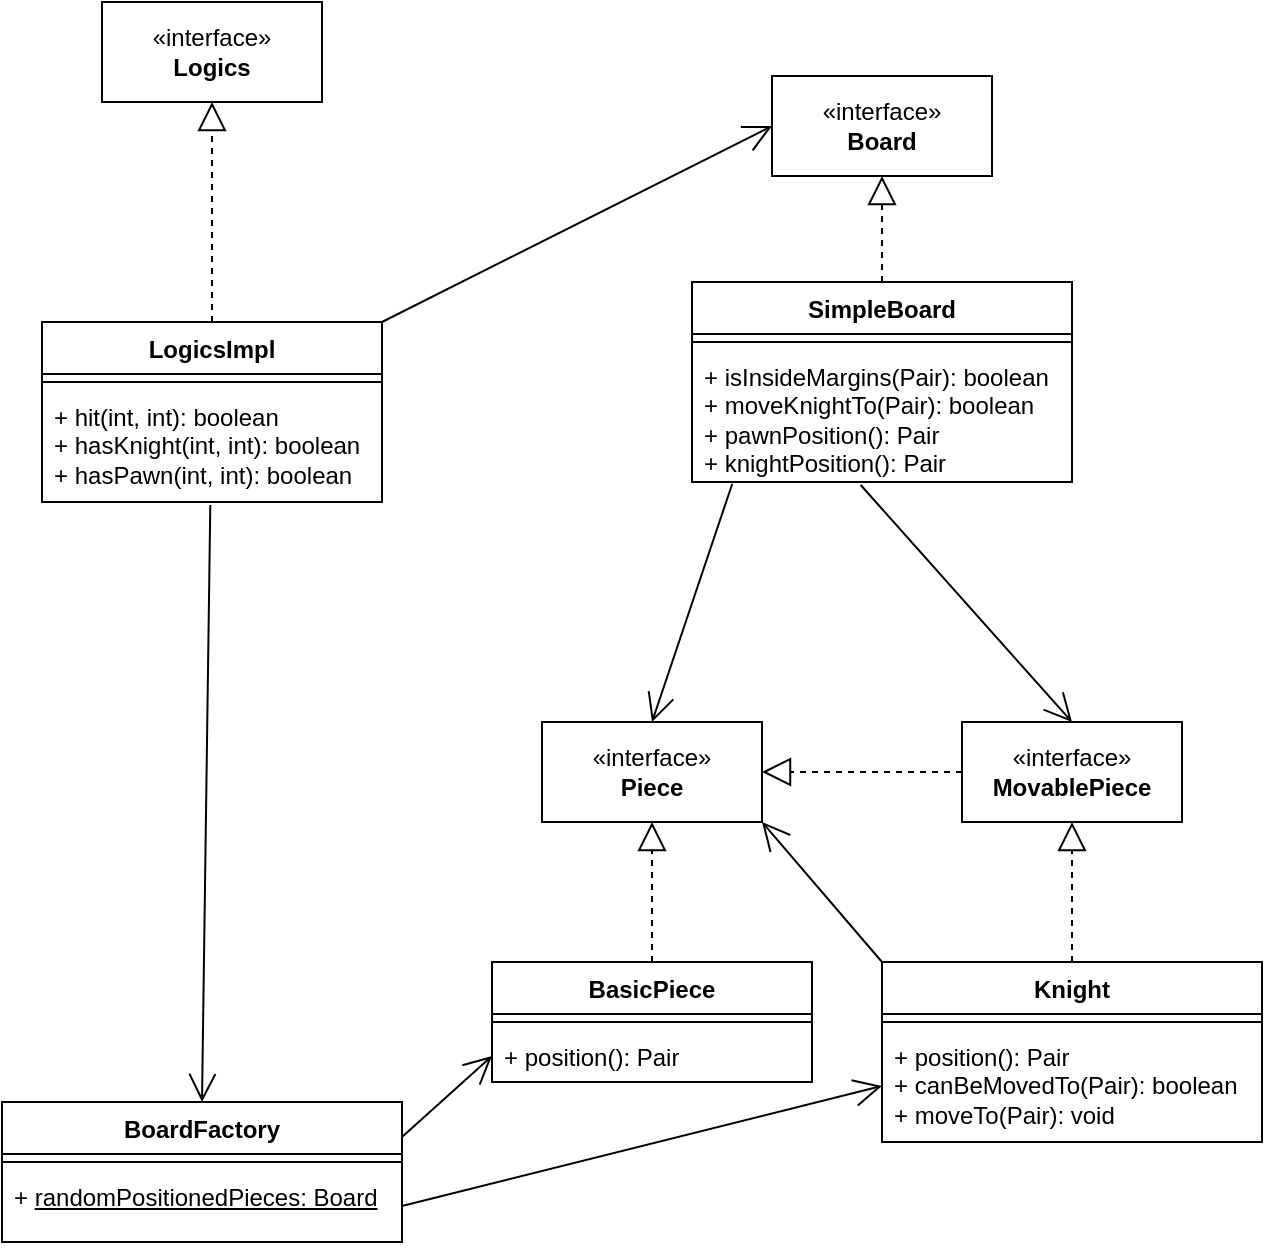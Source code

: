 <mxfile version="23.1.5" type="device">
  <diagram name="Page-1" id="z9Px6dsD0GJ9-1Ujk2zQ">
    <mxGraphModel dx="1095" dy="996" grid="1" gridSize="10" guides="1" tooltips="1" connect="1" arrows="1" fold="1" page="1" pageScale="1" pageWidth="850" pageHeight="1100" math="0" shadow="0">
      <root>
        <mxCell id="0" />
        <mxCell id="1" parent="0" />
        <mxCell id="JBma2EPPExODyvjmDRRB-1" value="«interface»&lt;br&gt;&lt;b&gt;Logics&lt;/b&gt;" style="html=1;whiteSpace=wrap;" parent="1" vertex="1">
          <mxGeometry x="90" y="400" width="110" height="50" as="geometry" />
        </mxCell>
        <mxCell id="JBma2EPPExODyvjmDRRB-2" value="LogicsImpl" style="swimlane;fontStyle=1;align=center;verticalAlign=top;childLayout=stackLayout;horizontal=1;startSize=26;horizontalStack=0;resizeParent=1;resizeParentMax=0;resizeLast=0;collapsible=1;marginBottom=0;whiteSpace=wrap;html=1;" parent="1" vertex="1">
          <mxGeometry x="60" y="560" width="170" height="90" as="geometry" />
        </mxCell>
        <mxCell id="JBma2EPPExODyvjmDRRB-4" value="" style="line;strokeWidth=1;fillColor=none;align=left;verticalAlign=middle;spacingTop=-1;spacingLeft=3;spacingRight=3;rotatable=0;labelPosition=right;points=[];portConstraint=eastwest;strokeColor=inherit;" parent="JBma2EPPExODyvjmDRRB-2" vertex="1">
          <mxGeometry y="26" width="170" height="8" as="geometry" />
        </mxCell>
        <mxCell id="JBma2EPPExODyvjmDRRB-5" value="+ hit(int, int): boolean&lt;br&gt;+ hasKnight(int, int): boolean&lt;br&gt;+ hasPawn(int, int): boolean" style="text;strokeColor=none;fillColor=none;align=left;verticalAlign=top;spacingLeft=4;spacingRight=4;overflow=hidden;rotatable=0;points=[[0,0.5],[1,0.5]];portConstraint=eastwest;whiteSpace=wrap;html=1;" parent="JBma2EPPExODyvjmDRRB-2" vertex="1">
          <mxGeometry y="34" width="170" height="56" as="geometry" />
        </mxCell>
        <mxCell id="JBma2EPPExODyvjmDRRB-6" value="" style="endArrow=block;dashed=1;endFill=0;endSize=12;html=1;rounded=0;exitX=0.5;exitY=0;exitDx=0;exitDy=0;entryX=0.5;entryY=1;entryDx=0;entryDy=0;" parent="1" source="JBma2EPPExODyvjmDRRB-2" target="JBma2EPPExODyvjmDRRB-1" edge="1">
          <mxGeometry width="160" relative="1" as="geometry">
            <mxPoint x="250" y="490" as="sourcePoint" />
            <mxPoint x="410" y="490" as="targetPoint" />
          </mxGeometry>
        </mxCell>
        <mxCell id="JBma2EPPExODyvjmDRRB-7" value="«interface»&lt;br&gt;&lt;b&gt;Board&lt;/b&gt;" style="html=1;whiteSpace=wrap;" parent="1" vertex="1">
          <mxGeometry x="425" y="437" width="110" height="50" as="geometry" />
        </mxCell>
        <mxCell id="JBma2EPPExODyvjmDRRB-8" value="" style="endArrow=open;endFill=1;endSize=12;html=1;rounded=0;exitX=1;exitY=0;exitDx=0;exitDy=0;entryX=0;entryY=0.5;entryDx=0;entryDy=0;" parent="1" source="JBma2EPPExODyvjmDRRB-2" target="JBma2EPPExODyvjmDRRB-7" edge="1">
          <mxGeometry width="160" relative="1" as="geometry">
            <mxPoint x="270" y="540" as="sourcePoint" />
            <mxPoint x="430" y="540" as="targetPoint" />
          </mxGeometry>
        </mxCell>
        <mxCell id="JBma2EPPExODyvjmDRRB-9" value="SimpleBoard" style="swimlane;fontStyle=1;align=center;verticalAlign=top;childLayout=stackLayout;horizontal=1;startSize=26;horizontalStack=0;resizeParent=1;resizeParentMax=0;resizeLast=0;collapsible=1;marginBottom=0;whiteSpace=wrap;html=1;" parent="1" vertex="1">
          <mxGeometry x="385" y="540" width="190" height="100" as="geometry" />
        </mxCell>
        <mxCell id="JBma2EPPExODyvjmDRRB-11" value="" style="line;strokeWidth=1;fillColor=none;align=left;verticalAlign=middle;spacingTop=-1;spacingLeft=3;spacingRight=3;rotatable=0;labelPosition=right;points=[];portConstraint=eastwest;strokeColor=inherit;" parent="JBma2EPPExODyvjmDRRB-9" vertex="1">
          <mxGeometry y="26" width="190" height="8" as="geometry" />
        </mxCell>
        <mxCell id="JBma2EPPExODyvjmDRRB-12" value="+&amp;nbsp;isInsideMargins(Pair): boolean&lt;br&gt;+ moveKnightTo(Pair): boolean&lt;br&gt;+ pawnPosition(): Pair&lt;br&gt;+ knightPosition(): Pair" style="text;strokeColor=none;fillColor=none;align=left;verticalAlign=top;spacingLeft=4;spacingRight=4;overflow=hidden;rotatable=0;points=[[0,0.5],[1,0.5]];portConstraint=eastwest;whiteSpace=wrap;html=1;" parent="JBma2EPPExODyvjmDRRB-9" vertex="1">
          <mxGeometry y="34" width="190" height="66" as="geometry" />
        </mxCell>
        <mxCell id="JBma2EPPExODyvjmDRRB-13" value="" style="endArrow=block;dashed=1;endFill=0;endSize=12;html=1;rounded=0;exitX=0.5;exitY=0;exitDx=0;exitDy=0;entryX=0.5;entryY=1;entryDx=0;entryDy=0;" parent="1" source="JBma2EPPExODyvjmDRRB-9" target="JBma2EPPExODyvjmDRRB-7" edge="1">
          <mxGeometry width="160" relative="1" as="geometry">
            <mxPoint x="424" y="600" as="sourcePoint" />
            <mxPoint x="424" y="520" as="targetPoint" />
          </mxGeometry>
        </mxCell>
        <mxCell id="JBma2EPPExODyvjmDRRB-14" value="«interface»&lt;br&gt;&lt;b&gt;Piece&lt;/b&gt;" style="html=1;whiteSpace=wrap;" parent="1" vertex="1">
          <mxGeometry x="310" y="760" width="110" height="50" as="geometry" />
        </mxCell>
        <mxCell id="JBma2EPPExODyvjmDRRB-15" value="«interface»&lt;br&gt;&lt;b&gt;MovablePiece&lt;/b&gt;" style="html=1;whiteSpace=wrap;" parent="1" vertex="1">
          <mxGeometry x="520" y="760" width="110" height="50" as="geometry" />
        </mxCell>
        <mxCell id="JBma2EPPExODyvjmDRRB-16" value="" style="endArrow=open;endFill=1;endSize=12;html=1;rounded=0;exitX=0.106;exitY=1.013;exitDx=0;exitDy=0;entryX=0.5;entryY=0;entryDx=0;entryDy=0;exitPerimeter=0;" parent="1" source="JBma2EPPExODyvjmDRRB-12" target="JBma2EPPExODyvjmDRRB-14" edge="1">
          <mxGeometry width="160" relative="1" as="geometry">
            <mxPoint x="260" y="472" as="sourcePoint" />
            <mxPoint x="435" y="472" as="targetPoint" />
          </mxGeometry>
        </mxCell>
        <mxCell id="JBma2EPPExODyvjmDRRB-17" value="" style="endArrow=open;endFill=1;endSize=12;html=1;rounded=0;exitX=0.444;exitY=1.023;exitDx=0;exitDy=0;entryX=0.5;entryY=0;entryDx=0;entryDy=0;exitPerimeter=0;" parent="1" source="JBma2EPPExODyvjmDRRB-12" target="JBma2EPPExODyvjmDRRB-15" edge="1">
          <mxGeometry width="160" relative="1" as="geometry">
            <mxPoint x="415" y="651" as="sourcePoint" />
            <mxPoint x="375" y="770" as="targetPoint" />
          </mxGeometry>
        </mxCell>
        <mxCell id="JBma2EPPExODyvjmDRRB-19" value="" style="endArrow=block;dashed=1;endFill=0;endSize=12;html=1;rounded=0;exitX=0;exitY=0.5;exitDx=0;exitDy=0;entryX=1;entryY=0.5;entryDx=0;entryDy=0;" parent="1" source="JBma2EPPExODyvjmDRRB-15" target="JBma2EPPExODyvjmDRRB-14" edge="1">
          <mxGeometry width="160" relative="1" as="geometry">
            <mxPoint x="460" y="803" as="sourcePoint" />
            <mxPoint x="460" y="750" as="targetPoint" />
          </mxGeometry>
        </mxCell>
        <mxCell id="JBma2EPPExODyvjmDRRB-20" value="BasicPiece" style="swimlane;fontStyle=1;align=center;verticalAlign=top;childLayout=stackLayout;horizontal=1;startSize=26;horizontalStack=0;resizeParent=1;resizeParentMax=0;resizeLast=0;collapsible=1;marginBottom=0;whiteSpace=wrap;html=1;" parent="1" vertex="1">
          <mxGeometry x="285" y="880" width="160" height="60" as="geometry" />
        </mxCell>
        <mxCell id="JBma2EPPExODyvjmDRRB-22" value="" style="line;strokeWidth=1;fillColor=none;align=left;verticalAlign=middle;spacingTop=-1;spacingLeft=3;spacingRight=3;rotatable=0;labelPosition=right;points=[];portConstraint=eastwest;strokeColor=inherit;" parent="JBma2EPPExODyvjmDRRB-20" vertex="1">
          <mxGeometry y="26" width="160" height="8" as="geometry" />
        </mxCell>
        <mxCell id="JBma2EPPExODyvjmDRRB-23" value="+ position(): Pair" style="text;strokeColor=none;fillColor=none;align=left;verticalAlign=top;spacingLeft=4;spacingRight=4;overflow=hidden;rotatable=0;points=[[0,0.5],[1,0.5]];portConstraint=eastwest;whiteSpace=wrap;html=1;" parent="JBma2EPPExODyvjmDRRB-20" vertex="1">
          <mxGeometry y="34" width="160" height="26" as="geometry" />
        </mxCell>
        <mxCell id="JBma2EPPExODyvjmDRRB-24" value="" style="endArrow=block;dashed=1;endFill=0;endSize=12;html=1;rounded=0;exitX=0.5;exitY=0;exitDx=0;exitDy=0;entryX=0.5;entryY=1;entryDx=0;entryDy=0;" parent="1" source="JBma2EPPExODyvjmDRRB-20" target="JBma2EPPExODyvjmDRRB-14" edge="1">
          <mxGeometry width="160" relative="1" as="geometry">
            <mxPoint x="460" y="810" as="sourcePoint" />
            <mxPoint x="360" y="810" as="targetPoint" />
          </mxGeometry>
        </mxCell>
        <mxCell id="JBma2EPPExODyvjmDRRB-25" value="Knight" style="swimlane;fontStyle=1;align=center;verticalAlign=top;childLayout=stackLayout;horizontal=1;startSize=26;horizontalStack=0;resizeParent=1;resizeParentMax=0;resizeLast=0;collapsible=1;marginBottom=0;whiteSpace=wrap;html=1;" parent="1" vertex="1">
          <mxGeometry x="480" y="880" width="190" height="90" as="geometry" />
        </mxCell>
        <mxCell id="JBma2EPPExODyvjmDRRB-27" value="" style="line;strokeWidth=1;fillColor=none;align=left;verticalAlign=middle;spacingTop=-1;spacingLeft=3;spacingRight=3;rotatable=0;labelPosition=right;points=[];portConstraint=eastwest;strokeColor=inherit;" parent="JBma2EPPExODyvjmDRRB-25" vertex="1">
          <mxGeometry y="26" width="190" height="8" as="geometry" />
        </mxCell>
        <mxCell id="JBma2EPPExODyvjmDRRB-28" value="+ position(): Pair&lt;br&gt;+ canBeMovedTo(Pair): boolean&lt;br&gt;+ moveTo(Pair): void" style="text;strokeColor=none;fillColor=none;align=left;verticalAlign=top;spacingLeft=4;spacingRight=4;overflow=hidden;rotatable=0;points=[[0,0.5],[1,0.5]];portConstraint=eastwest;whiteSpace=wrap;html=1;" parent="JBma2EPPExODyvjmDRRB-25" vertex="1">
          <mxGeometry y="34" width="190" height="56" as="geometry" />
        </mxCell>
        <mxCell id="JBma2EPPExODyvjmDRRB-29" value="" style="endArrow=block;dashed=1;endFill=0;endSize=12;html=1;rounded=0;exitX=0.5;exitY=0;exitDx=0;exitDy=0;entryX=0.5;entryY=1;entryDx=0;entryDy=0;" parent="1" source="JBma2EPPExODyvjmDRRB-25" target="JBma2EPPExODyvjmDRRB-15" edge="1">
          <mxGeometry width="160" relative="1" as="geometry">
            <mxPoint x="530" y="795" as="sourcePoint" />
            <mxPoint x="430" y="795" as="targetPoint" />
          </mxGeometry>
        </mxCell>
        <mxCell id="JBma2EPPExODyvjmDRRB-30" value="" style="endArrow=open;endFill=1;endSize=12;html=1;rounded=0;exitX=0;exitY=0;exitDx=0;exitDy=0;entryX=1;entryY=1;entryDx=0;entryDy=0;" parent="1" source="JBma2EPPExODyvjmDRRB-25" target="JBma2EPPExODyvjmDRRB-14" edge="1">
          <mxGeometry width="160" relative="1" as="geometry">
            <mxPoint x="415" y="651" as="sourcePoint" />
            <mxPoint x="375" y="770" as="targetPoint" />
          </mxGeometry>
        </mxCell>
        <mxCell id="UjabAAjPKB6IhBPcItva-1" value="BoardFactory" style="swimlane;fontStyle=1;align=center;verticalAlign=top;childLayout=stackLayout;horizontal=1;startSize=26;horizontalStack=0;resizeParent=1;resizeParentMax=0;resizeLast=0;collapsible=1;marginBottom=0;whiteSpace=wrap;html=1;" vertex="1" parent="1">
          <mxGeometry x="40" y="950" width="200" height="70" as="geometry" />
        </mxCell>
        <mxCell id="UjabAAjPKB6IhBPcItva-3" value="" style="line;strokeWidth=1;fillColor=none;align=left;verticalAlign=middle;spacingTop=-1;spacingLeft=3;spacingRight=3;rotatable=0;labelPosition=right;points=[];portConstraint=eastwest;strokeColor=inherit;" vertex="1" parent="UjabAAjPKB6IhBPcItva-1">
          <mxGeometry y="26" width="200" height="8" as="geometry" />
        </mxCell>
        <mxCell id="UjabAAjPKB6IhBPcItva-4" value="+&amp;nbsp;&lt;u&gt;randomPositionedPieces: Board&lt;/u&gt;" style="text;strokeColor=none;fillColor=none;align=left;verticalAlign=top;spacingLeft=4;spacingRight=4;overflow=hidden;rotatable=0;points=[[0,0.5],[1,0.5]];portConstraint=eastwest;whiteSpace=wrap;html=1;" vertex="1" parent="UjabAAjPKB6IhBPcItva-1">
          <mxGeometry y="34" width="200" height="36" as="geometry" />
        </mxCell>
        <mxCell id="UjabAAjPKB6IhBPcItva-5" value="" style="endArrow=open;endFill=1;endSize=12;html=1;rounded=0;exitX=0.495;exitY=1.027;exitDx=0;exitDy=0;entryX=0.5;entryY=0;entryDx=0;entryDy=0;exitPerimeter=0;" edge="1" parent="1" source="JBma2EPPExODyvjmDRRB-5" target="UjabAAjPKB6IhBPcItva-1">
          <mxGeometry width="160" relative="1" as="geometry">
            <mxPoint x="150" y="550" as="sourcePoint" />
            <mxPoint x="110" y="669" as="targetPoint" />
          </mxGeometry>
        </mxCell>
        <mxCell id="UjabAAjPKB6IhBPcItva-6" value="" style="endArrow=open;endFill=1;endSize=12;html=1;rounded=0;exitX=1;exitY=0.25;exitDx=0;exitDy=0;entryX=0;entryY=0.5;entryDx=0;entryDy=0;" edge="1" parent="1" source="UjabAAjPKB6IhBPcItva-1" target="JBma2EPPExODyvjmDRRB-23">
          <mxGeometry width="160" relative="1" as="geometry">
            <mxPoint x="240" y="680" as="sourcePoint" />
            <mxPoint x="271" y="1068" as="targetPoint" />
          </mxGeometry>
        </mxCell>
        <mxCell id="UjabAAjPKB6IhBPcItva-7" value="" style="endArrow=open;endFill=1;endSize=12;html=1;rounded=0;exitX=1;exitY=0.5;exitDx=0;exitDy=0;entryX=0;entryY=0.5;entryDx=0;entryDy=0;" edge="1" parent="1" source="UjabAAjPKB6IhBPcItva-4" target="JBma2EPPExODyvjmDRRB-28">
          <mxGeometry width="160" relative="1" as="geometry">
            <mxPoint x="320" y="1061" as="sourcePoint" />
            <mxPoint x="355" y="1000" as="targetPoint" />
          </mxGeometry>
        </mxCell>
      </root>
    </mxGraphModel>
  </diagram>
</mxfile>

